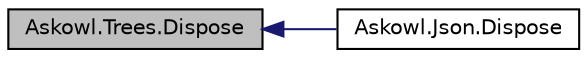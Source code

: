 digraph "Askowl.Trees.Dispose"
{
 // INTERACTIVE_SVG=YES
  bgcolor="transparent";
  edge [fontname="Helvetica",fontsize="10",labelfontname="Helvetica",labelfontsize="10"];
  node [fontname="Helvetica",fontsize="10",shape=record];
  rankdir="LR";
  Node6 [label="Askowl.Trees.Dispose",height=0.2,width=0.4,color="black", fillcolor="grey75", style="filled", fontcolor="black"];
  Node6 -> Node7 [dir="back",color="midnightblue",fontsize="10",style="solid",fontname="Helvetica"];
  Node7 [label="Askowl.Json.Dispose",height=0.2,width=0.4,color="black",URL="$class_askowl_1_1_json.html#a7b91da52d256fbec9afdf71b1ec02579",tooltip="Clear deserialised JSON tree  "];
}
